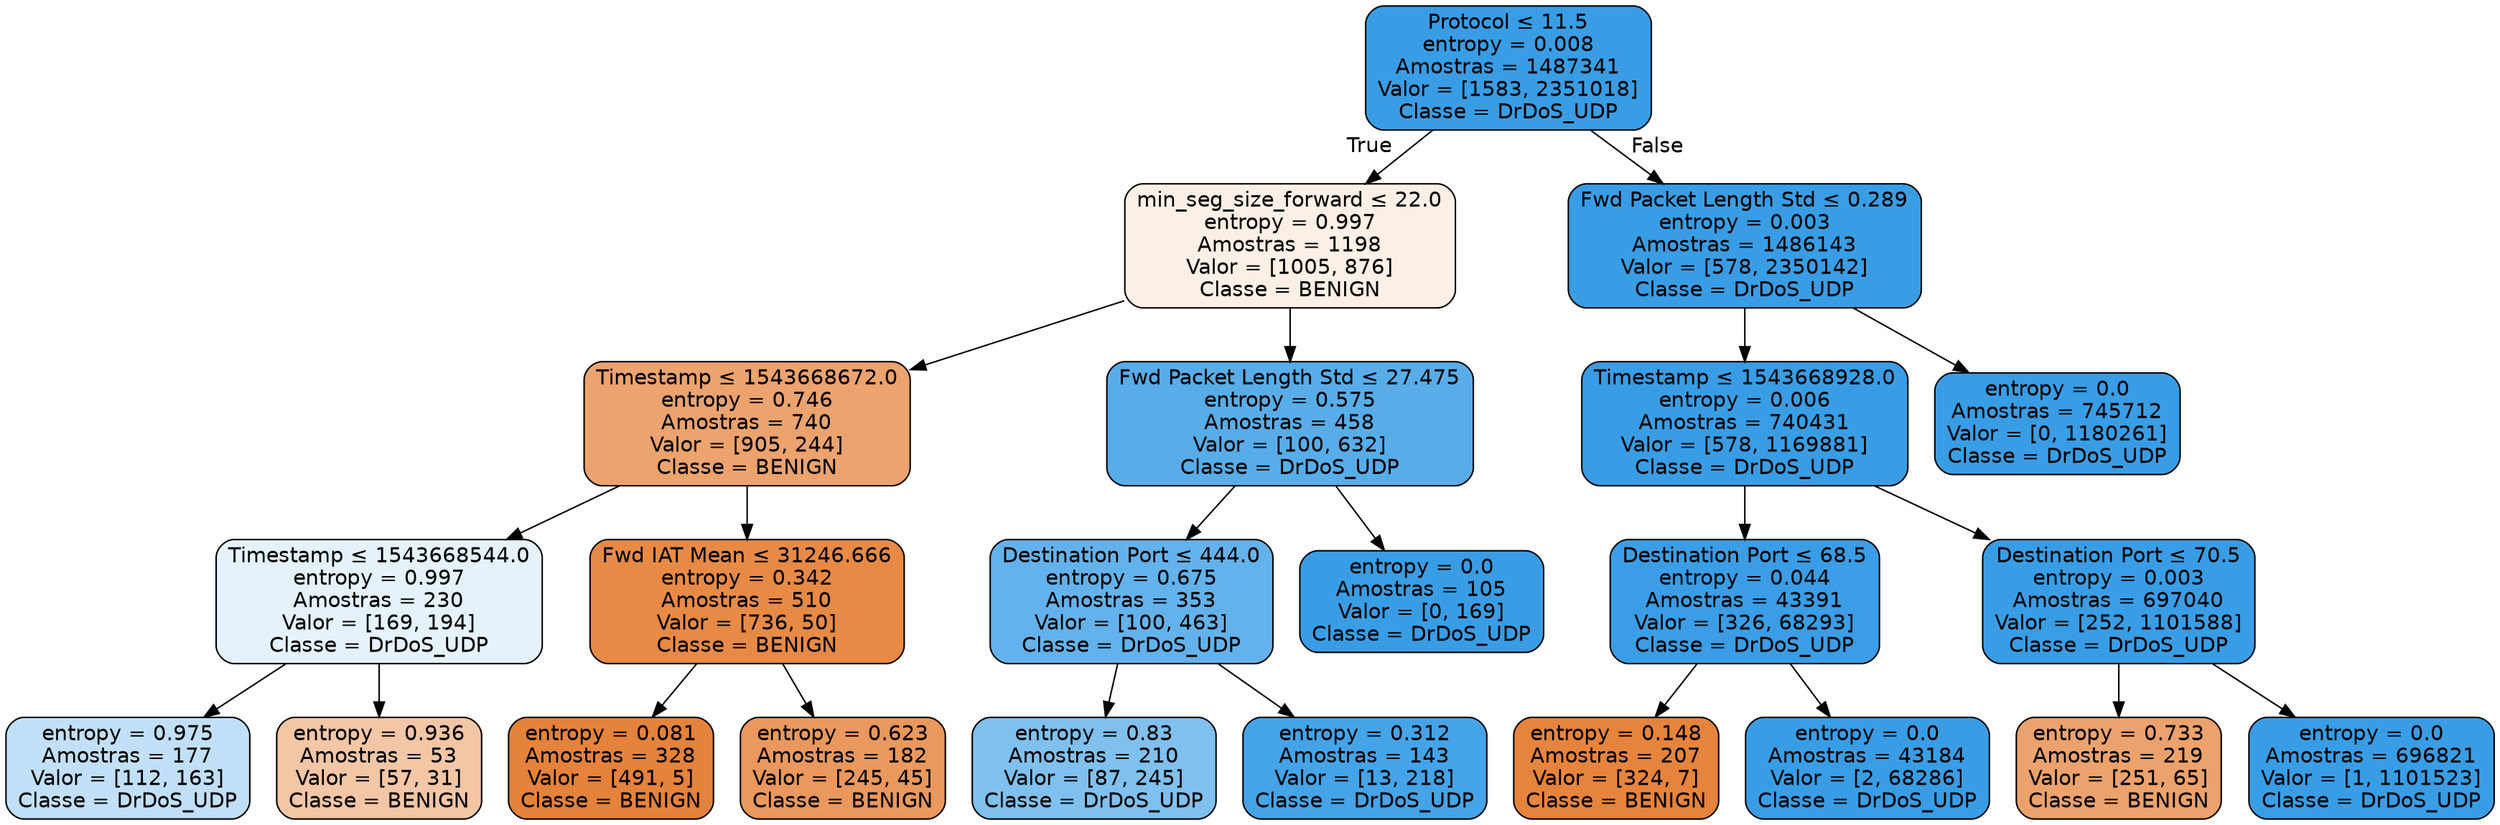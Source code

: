 digraph Tree {
node [shape=box, style="filled, rounded", color="black", fontname="helvetica"] ;
edge [fontname="helvetica"] ;
0 [label=<Protocol &le; 11.5<br/>entropy = 0.008<br/>Amostras = 1487341<br/>Valor = [1583, 2351018]<br/>Classe = DrDoS_UDP>, fillcolor="#399de5"] ;
1 [label=<min_seg_size_forward &le; 22.0<br/>entropy = 0.997<br/>Amostras = 1198<br/>Valor = [1005, 876]<br/>Classe = BENIGN>, fillcolor="#fcefe6"] ;
0 -> 1 [labeldistance=2.5, labelangle=45, headlabel="True"] ;
2 [label=<Timestamp &le; 1543668672.0<br/>entropy = 0.746<br/>Amostras = 740<br/>Valor = [905, 244]<br/>Classe = BENIGN>, fillcolor="#eca36e"] ;
1 -> 2 ;
3 [label=<Timestamp &le; 1543668544.0<br/>entropy = 0.997<br/>Amostras = 230<br/>Valor = [169, 194]<br/>Classe = DrDoS_UDP>, fillcolor="#e5f2fc"] ;
2 -> 3 ;
4 [label=<entropy = 0.975<br/>Amostras = 177<br/>Valor = [112, 163]<br/>Classe = DrDoS_UDP>, fillcolor="#c1e0f7"] ;
3 -> 4 ;
5 [label=<entropy = 0.936<br/>Amostras = 53<br/>Valor = [57, 31]<br/>Classe = BENIGN>, fillcolor="#f3c6a5"] ;
3 -> 5 ;
6 [label=<Fwd IAT Mean &le; 31246.666<br/>entropy = 0.342<br/>Amostras = 510<br/>Valor = [736, 50]<br/>Classe = BENIGN>, fillcolor="#e78a46"] ;
2 -> 6 ;
7 [label=<entropy = 0.081<br/>Amostras = 328<br/>Valor = [491, 5]<br/>Classe = BENIGN>, fillcolor="#e5823b"] ;
6 -> 7 ;
8 [label=<entropy = 0.623<br/>Amostras = 182<br/>Valor = [245, 45]<br/>Classe = BENIGN>, fillcolor="#ea985d"] ;
6 -> 8 ;
9 [label=<Fwd Packet Length Std &le; 27.475<br/>entropy = 0.575<br/>Amostras = 458<br/>Valor = [100, 632]<br/>Classe = DrDoS_UDP>, fillcolor="#58ade9"] ;
1 -> 9 ;
10 [label=<Destination Port &le; 444.0<br/>entropy = 0.675<br/>Amostras = 353<br/>Valor = [100, 463]<br/>Classe = DrDoS_UDP>, fillcolor="#64b2eb"] ;
9 -> 10 ;
11 [label=<entropy = 0.83<br/>Amostras = 210<br/>Valor = [87, 245]<br/>Classe = DrDoS_UDP>, fillcolor="#7fc0ee"] ;
10 -> 11 ;
12 [label=<entropy = 0.312<br/>Amostras = 143<br/>Valor = [13, 218]<br/>Classe = DrDoS_UDP>, fillcolor="#45a3e7"] ;
10 -> 12 ;
13 [label=<entropy = 0.0<br/>Amostras = 105<br/>Valor = [0, 169]<br/>Classe = DrDoS_UDP>, fillcolor="#399de5"] ;
9 -> 13 ;
14 [label=<Fwd Packet Length Std &le; 0.289<br/>entropy = 0.003<br/>Amostras = 1486143<br/>Valor = [578, 2350142]<br/>Classe = DrDoS_UDP>, fillcolor="#399de5"] ;
0 -> 14 [labeldistance=2.5, labelangle=-45, headlabel="False"] ;
15 [label=<Timestamp &le; 1543668928.0<br/>entropy = 0.006<br/>Amostras = 740431<br/>Valor = [578, 1169881]<br/>Classe = DrDoS_UDP>, fillcolor="#399de5"] ;
14 -> 15 ;
16 [label=<Destination Port &le; 68.5<br/>entropy = 0.044<br/>Amostras = 43391<br/>Valor = [326, 68293]<br/>Classe = DrDoS_UDP>, fillcolor="#3a9de5"] ;
15 -> 16 ;
17 [label=<entropy = 0.148<br/>Amostras = 207<br/>Valor = [324, 7]<br/>Classe = BENIGN>, fillcolor="#e6843d"] ;
16 -> 17 ;
18 [label=<entropy = 0.0<br/>Amostras = 43184<br/>Valor = [2, 68286]<br/>Classe = DrDoS_UDP>, fillcolor="#399de5"] ;
16 -> 18 ;
19 [label=<Destination Port &le; 70.5<br/>entropy = 0.003<br/>Amostras = 697040<br/>Valor = [252, 1101588]<br/>Classe = DrDoS_UDP>, fillcolor="#399de5"] ;
15 -> 19 ;
20 [label=<entropy = 0.733<br/>Amostras = 219<br/>Valor = [251, 65]<br/>Classe = BENIGN>, fillcolor="#eca26c"] ;
19 -> 20 ;
21 [label=<entropy = 0.0<br/>Amostras = 696821<br/>Valor = [1, 1101523]<br/>Classe = DrDoS_UDP>, fillcolor="#399de5"] ;
19 -> 21 ;
22 [label=<entropy = 0.0<br/>Amostras = 745712<br/>Valor = [0, 1180261]<br/>Classe = DrDoS_UDP>, fillcolor="#399de5"] ;
14 -> 22 ;
}